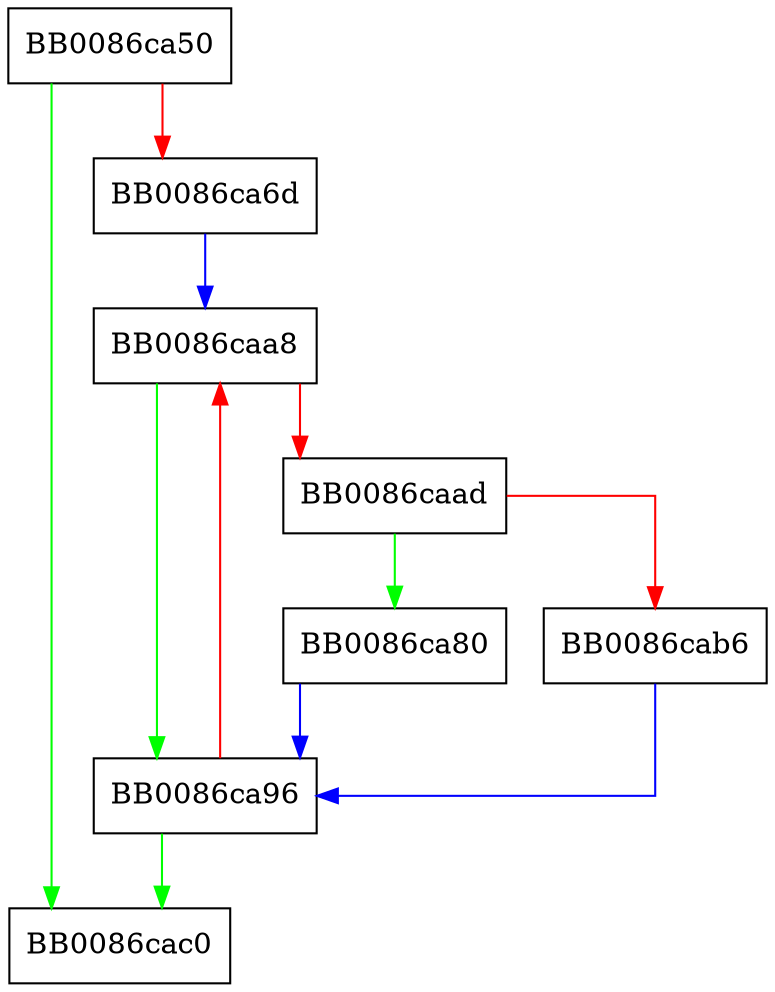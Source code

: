 digraph read_int {
  node [shape="box"];
  graph [splines=ortho];
  BB0086ca50 -> BB0086cac0 [color="green"];
  BB0086ca50 -> BB0086ca6d [color="red"];
  BB0086ca6d -> BB0086caa8 [color="blue"];
  BB0086ca80 -> BB0086ca96 [color="blue"];
  BB0086ca96 -> BB0086cac0 [color="green"];
  BB0086ca96 -> BB0086caa8 [color="red"];
  BB0086caa8 -> BB0086ca96 [color="green"];
  BB0086caa8 -> BB0086caad [color="red"];
  BB0086caad -> BB0086ca80 [color="green"];
  BB0086caad -> BB0086cab6 [color="red"];
  BB0086cab6 -> BB0086ca96 [color="blue"];
}